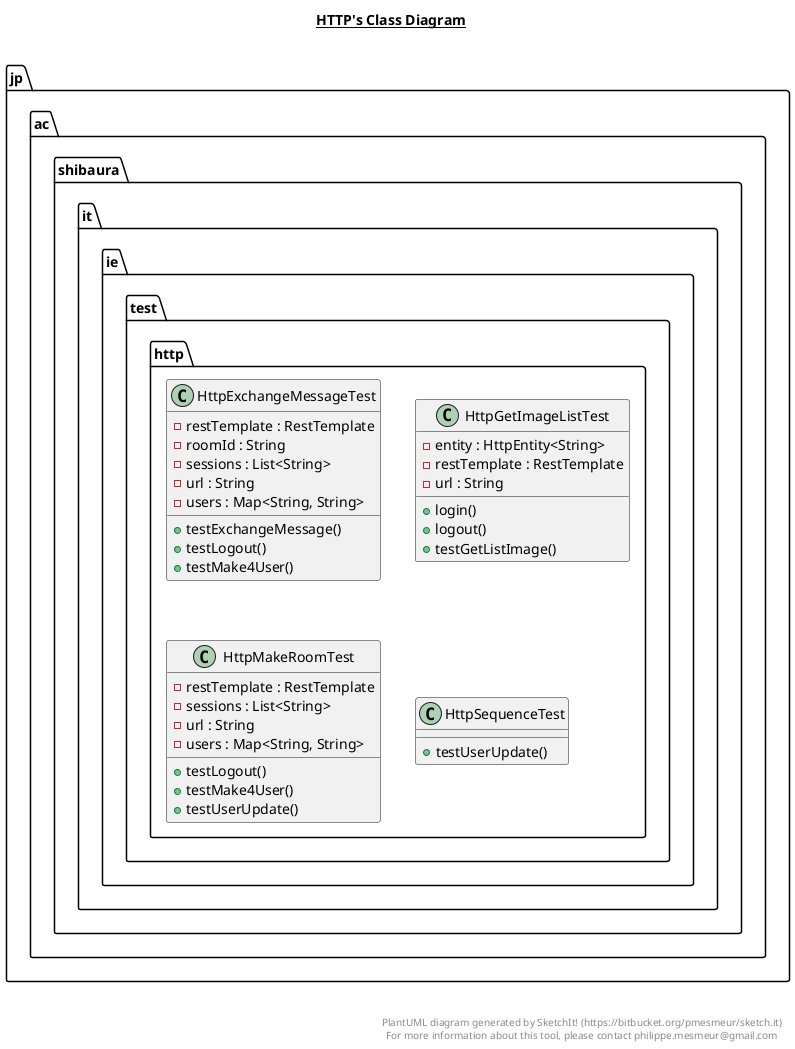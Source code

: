 @startuml

title __HTTP's Class Diagram__\n

  namespace jp.ac.shibaura.it.ie {
    namespace test.http {
      class jp.ac.shibaura.it.ie.test.http.HttpExchangeMessageTest {
          - restTemplate : RestTemplate
          - roomId : String
          - sessions : List<String>
          - url : String
          - users : Map<String, String>
          + testExchangeMessage()
          + testLogout()
          + testMake4User()
      }
    }
  }
  

  namespace jp.ac.shibaura.it.ie {
    namespace test.http {
      class jp.ac.shibaura.it.ie.test.http.HttpGetImageListTest {
          - entity : HttpEntity<String>
          - restTemplate : RestTemplate
          - url : String
          + login()
          + logout()
          + testGetListImage()
      }
    }
  }
  

  namespace jp.ac.shibaura.it.ie {
    namespace test.http {
      class jp.ac.shibaura.it.ie.test.http.HttpMakeRoomTest {
          - restTemplate : RestTemplate
          - sessions : List<String>
          - url : String
          - users : Map<String, String>
          + testLogout()
          + testMake4User()
          + testUserUpdate()
      }
    }
  }
  

  namespace jp.ac.shibaura.it.ie {
    namespace test.http {
      class jp.ac.shibaura.it.ie.test.http.HttpSequenceTest {
          + testUserUpdate()
      }
    }
  }
  



right footer


PlantUML diagram generated by SketchIt! (https://bitbucket.org/pmesmeur/sketch.it)
For more information about this tool, please contact philippe.mesmeur@gmail.com
endfooter

@enduml
